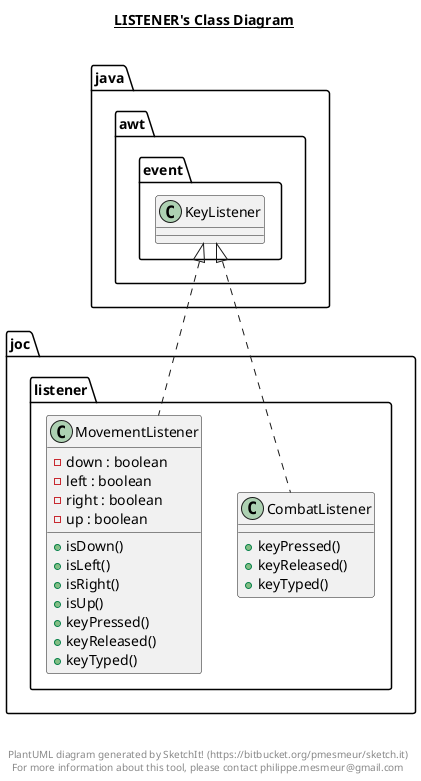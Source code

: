 @startuml

title __LISTENER's Class Diagram__\n

  namespace joc {
    namespace listener {
      class joc.listener.CombatListener {
          + keyPressed()
          + keyReleased()
          + keyTyped()
      }
    }
  }
  

  namespace joc {
    namespace listener {
      class joc.listener.MovementListener {
          - down : boolean
          - left : boolean
          - right : boolean
          - up : boolean
          + isDown()
          + isLeft()
          + isRight()
          + isUp()
          + keyPressed()
          + keyReleased()
          + keyTyped()
      }
    }
  }
  

  joc.listener.CombatListener .up.|> java.awt.event.KeyListener
  joc.listener.MovementListener .up.|> java.awt.event.KeyListener


right footer


PlantUML diagram generated by SketchIt! (https://bitbucket.org/pmesmeur/sketch.it)
For more information about this tool, please contact philippe.mesmeur@gmail.com
endfooter

@enduml
